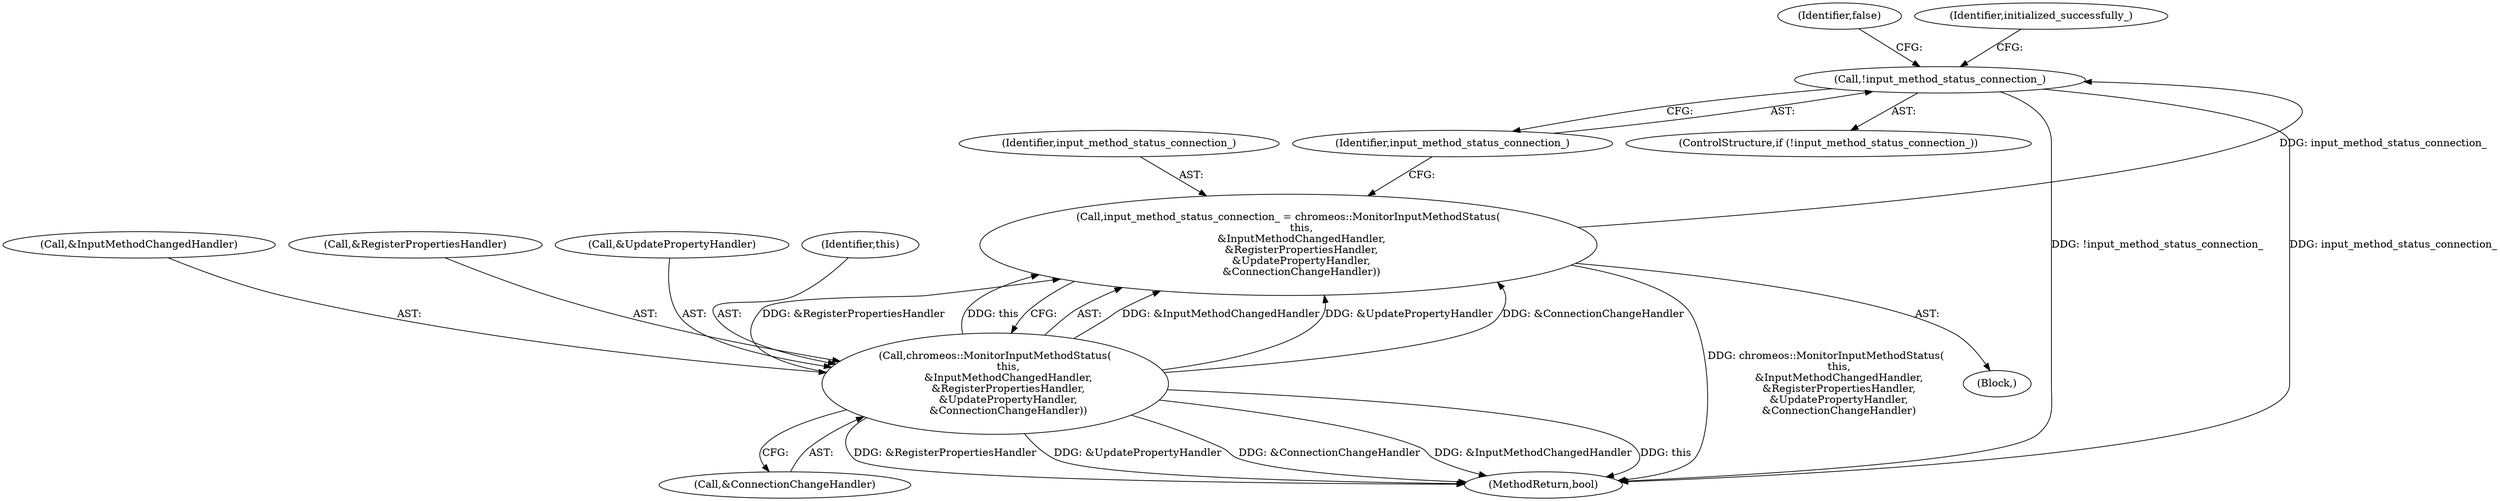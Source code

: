 digraph "1_Chrome_dc7b094a338c6c521f918f478e993f0f74bbea0d_18@API" {
"1000125" [label="(Call,!input_method_status_connection_)"];
"1000112" [label="(Call,input_method_status_connection_ = chromeos::MonitorInputMethodStatus(\n        this,\n        &InputMethodChangedHandler,\n        &RegisterPropertiesHandler,\n        &UpdatePropertyHandler,\n        &ConnectionChangeHandler))"];
"1000114" [label="(Call,chromeos::MonitorInputMethodStatus(\n        this,\n        &InputMethodChangedHandler,\n        &RegisterPropertiesHandler,\n        &UpdatePropertyHandler,\n        &ConnectionChangeHandler))"];
"1000126" [label="(Identifier,input_method_status_connection_)"];
"1000116" [label="(Call,&InputMethodChangedHandler)"];
"1000124" [label="(ControlStructure,if (!input_method_status_connection_))"];
"1000128" [label="(Identifier,false)"];
"1000112" [label="(Call,input_method_status_connection_ = chromeos::MonitorInputMethodStatus(\n        this,\n        &InputMethodChangedHandler,\n        &RegisterPropertiesHandler,\n        &UpdatePropertyHandler,\n        &ConnectionChangeHandler))"];
"1000118" [label="(Call,&RegisterPropertiesHandler)"];
"1000120" [label="(Call,&UpdatePropertyHandler)"];
"1000125" [label="(Call,!input_method_status_connection_)"];
"1000130" [label="(Identifier,initialized_successfully_)"];
"1000114" [label="(Call,chromeos::MonitorInputMethodStatus(\n        this,\n        &InputMethodChangedHandler,\n        &RegisterPropertiesHandler,\n        &UpdatePropertyHandler,\n        &ConnectionChangeHandler))"];
"1000115" [label="(Identifier,this)"];
"1000113" [label="(Identifier,input_method_status_connection_)"];
"1000101" [label="(Block,)"];
"1000122" [label="(Call,&ConnectionChangeHandler)"];
"1000134" [label="(MethodReturn,bool)"];
"1000125" -> "1000124"  [label="AST: "];
"1000125" -> "1000126"  [label="CFG: "];
"1000126" -> "1000125"  [label="AST: "];
"1000128" -> "1000125"  [label="CFG: "];
"1000130" -> "1000125"  [label="CFG: "];
"1000125" -> "1000134"  [label="DDG: !input_method_status_connection_"];
"1000125" -> "1000134"  [label="DDG: input_method_status_connection_"];
"1000112" -> "1000125"  [label="DDG: input_method_status_connection_"];
"1000112" -> "1000101"  [label="AST: "];
"1000112" -> "1000114"  [label="CFG: "];
"1000113" -> "1000112"  [label="AST: "];
"1000114" -> "1000112"  [label="AST: "];
"1000126" -> "1000112"  [label="CFG: "];
"1000112" -> "1000134"  [label="DDG: chromeos::MonitorInputMethodStatus(\n        this,\n        &InputMethodChangedHandler,\n        &RegisterPropertiesHandler,\n        &UpdatePropertyHandler,\n        &ConnectionChangeHandler)"];
"1000114" -> "1000112"  [label="DDG: &InputMethodChangedHandler"];
"1000114" -> "1000112"  [label="DDG: &UpdatePropertyHandler"];
"1000114" -> "1000112"  [label="DDG: &ConnectionChangeHandler"];
"1000114" -> "1000112"  [label="DDG: &RegisterPropertiesHandler"];
"1000114" -> "1000112"  [label="DDG: this"];
"1000114" -> "1000122"  [label="CFG: "];
"1000115" -> "1000114"  [label="AST: "];
"1000116" -> "1000114"  [label="AST: "];
"1000118" -> "1000114"  [label="AST: "];
"1000120" -> "1000114"  [label="AST: "];
"1000122" -> "1000114"  [label="AST: "];
"1000114" -> "1000134"  [label="DDG: this"];
"1000114" -> "1000134"  [label="DDG: &RegisterPropertiesHandler"];
"1000114" -> "1000134"  [label="DDG: &UpdatePropertyHandler"];
"1000114" -> "1000134"  [label="DDG: &ConnectionChangeHandler"];
"1000114" -> "1000134"  [label="DDG: &InputMethodChangedHandler"];
}
